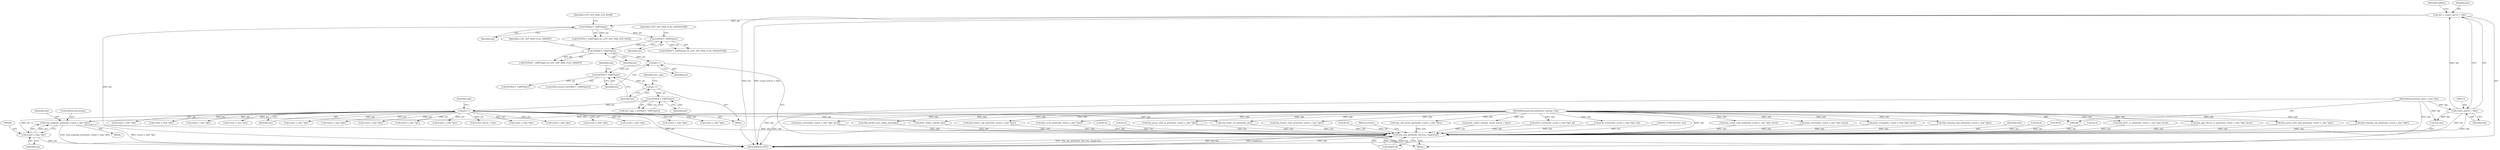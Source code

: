 digraph "1_tcpdump_cc4a7391c616be7a64ed65742ef9ed3f106eb165_0@del" {
"1000259" [label="(Call,l2tp_msgtype_print(ndo, (const u_char *)ptr))"];
"1000109" [label="(MethodParameterIn,netdissect_options *ndo)"];
"1000261" [label="(Call,(const u_char *)ptr)"];
"1000231" [label="(Call,ptr++)"];
"1000229" [label="(Call,EXTRACT_16BITS(ptr))"];
"1000225" [label="(Call,ptr++)"];
"1000186" [label="(Call,EXTRACT_16BITS(ptr))"];
"1000183" [label="(Call,ptr++)"];
"1000172" [label="(Call,EXTRACT_16BITS(ptr))"];
"1000162" [label="(Call,EXTRACT_16BITS(ptr))"];
"1000141" [label="(Call,EXTRACT_16BITS(ptr))"];
"1000115" [label="(Call,*ptr = (const uint16_t *)dat)"];
"1000117" [label="(Call,(const uint16_t *)dat)"];
"1000110" [label="(MethodParameterIn,const u_char *dat)"];
"1000436" [label="(Call,l2tp_avp_print(ndo, dat+len, length-len))"];
"1000405" [label="(Call,l2tp_call_errors_print(ndo, (const u_char *)ptr))"];
"1000276" [label="(Call,l2tp_proto_ver_print(ndo, ptr))"];
"1000123" [label="(Identifier,hidden)"];
"1000366" [label="(Call,print_32bits_val(ndo, (const uint32_t *)ptr))"];
"1000231" [label="(Call,ptr++)"];
"1000119" [label="(Identifier,dat)"];
"1000335" [label="(Call,(const u_char *)ptr)"];
"1000171" [label="(Call,EXTRACT_16BITS(ptr) & L2TP_AVP_HDR_FLAG_HIDDEN)"];
"1000140" [label="(Call,EXTRACT_16BITS(ptr) & L2TP_AVP_HDR_LEN_MASK)"];
"1000260" [label="(Identifier,ndo)"];
"1000264" [label="(ControlStructure,break;)"];
"1000295" [label="(Call,print_octets(ndo, (const u_char *)ptr, 8))"];
"1000224" [label="(Block,)"];
"1000338" [label="(Call,len-6)"];
"1000353" [label="(Call,print_octets(ndo, (const u_char *)ptr, 16))"];
"1000143" [label="(Identifier,L2TP_AVP_HDR_LEN_MASK)"];
"1000185" [label="(ControlStructure,if (EXTRACT_16BITS(ptr)))"];
"1000183" [label="(Call,ptr++)"];
"1000187" [label="(Identifier,ptr)"];
"1000441" [label="(Call,length-len)"];
"1000229" [label="(Call,EXTRACT_16BITS(ptr))"];
"1000438" [label="(Call,dat+len)"];
"1000109" [label="(MethodParameterIn,netdissect_options *ndo)"];
"1000225" [label="(Call,ptr++)"];
"1000112" [label="(Block,)"];
"1000266" [label="(Call,l2tp_result_code_print(ndo, (const u_char *)ptr, len-6))"];
"1000333" [label="(Call,print_octets(ndo, (const u_char *)ptr, len-6))"];
"1000317" [label="(Call,print_string(ndo, (const u_char *)ptr, len-6))"];
"1000426" [label="(Call,len-6)"];
"1000162" [label="(Call,EXTRACT_16BITS(ptr))"];
"1000407" [label="(Call,(const u_char *)ptr)"];
"1000380" [label="(Call,l2tp_framing_type_print(ndo, (const u_char *)ptr))"];
"1000319" [label="(Call,(const u_char *)ptr)"];
"1000226" [label="(Identifier,ptr)"];
"1000184" [label="(Identifier,ptr)"];
"1000306" [label="(Call,print_16bits_val(ndo, ptr))"];
"1000261" [label="(Call,(const u_char *)ptr)"];
"1000343" [label="(Call,l2tp_q931_cc_print(ndo, (const u_char *)ptr, len-6))"];
"1000421" [label="(Call,l2tp_ppp_discon_cc_print(ndo, (const u_char *)ptr, len-6))"];
"1000232" [label="(Identifier,ptr)"];
"1000297" [label="(Call,(const u_char *)ptr)"];
"1000116" [label="(Identifier,ptr)"];
"1000141" [label="(Call,EXTRACT_16BITS(ptr))"];
"1000142" [label="(Identifier,ptr)"];
"1000194" [label="(Call,EXTRACT_16BITS(ptr))"];
"1000271" [label="(Call,len-6)"];
"1000444" [label="(Return,return;)"];
"1000391" [label="(Call,l2tp_proxy_auth_type_print(ndo, (const u_char *)ptr))"];
"1000281" [label="(Call,l2tp_framing_cap_print(ndo, (const u_char *)ptr))"];
"1000211" [label="(Call,print_octets(ndo, (const u_char *)ptr, len-6))"];
"1000173" [label="(Identifier,ptr)"];
"1000259" [label="(Call,l2tp_msgtype_print(ndo, (const u_char *)ptr))"];
"1000110" [label="(MethodParameterIn,const u_char *dat)"];
"1000115" [label="(Call,*ptr = (const uint16_t *)dat)"];
"1000423" [label="(Call,(const u_char *)ptr)"];
"1000450" [label="(MethodReturn,RET)"];
"1000163" [label="(Identifier,ptr)"];
"1000387" [label="(Call,l2tp_packet_proc_delay_print(ndo))"];
"1000268" [label="(Call,(const u_char *)ptr)"];
"1000191" [label="(Identifier,ndo)"];
"1000288" [label="(Call,l2tp_bearer_cap_print(ndo, (const u_char *)ptr))"];
"1000345" [label="(Call,(const u_char *)ptr)"];
"1000156" [label="(Call,ND_TCHECK2(*ptr, len))"];
"1000382" [label="(Call,(const u_char *)ptr)"];
"1000368" [label="(Call,(const uint32_t *)ptr)"];
"1000412" [label="(Call,l2tp_accm_print(ndo, (const u_char *)ptr))"];
"1000398" [label="(Call,l2tp_proxy_auth_id_print(ndo, (const u_char *)ptr))"];
"1000414" [label="(Call,(const u_char *)ptr)"];
"1000393" [label="(Call,(const u_char *)ptr)"];
"1000174" [label="(Identifier,L2TP_AVP_HDR_FLAG_HIDDEN)"];
"1000437" [label="(Identifier,ndo)"];
"1000355" [label="(Call,(const u_char *)ptr)"];
"1000235" [label="(Identifier,ndo)"];
"1000375" [label="(Call,(const u_char *)ptr)"];
"1000227" [label="(Call,attr_type = EXTRACT_16BITS(ptr))"];
"1000436" [label="(Call,l2tp_avp_print(ndo, dat+len, length-len))"];
"1000283" [label="(Call,(const u_char *)ptr)"];
"1000230" [label="(Identifier,ptr)"];
"1000172" [label="(Call,EXTRACT_16BITS(ptr))"];
"1000348" [label="(Call,len-6)"];
"1000263" [label="(Identifier,ptr)"];
"1000322" [label="(Call,len-6)"];
"1000164" [label="(Identifier,L2TP_AVP_HDR_FLAG_MANDATORY)"];
"1000161" [label="(Call,EXTRACT_16BITS(ptr) & L2TP_AVP_HDR_FLAG_MANDATORY)"];
"1000400" [label="(Call,(const u_char *)ptr)"];
"1000373" [label="(Call,l2tp_bearer_type_print(ndo, (const u_char *)ptr))"];
"1000186" [label="(Call,EXTRACT_16BITS(ptr))"];
"1000290" [label="(Call,(const u_char *)ptr)"];
"1000228" [label="(Identifier,attr_type)"];
"1000257" [label="(Block,)"];
"1000216" [label="(Call,len-6)"];
"1000117" [label="(Call,(const uint16_t *)dat)"];
"1000259" -> "1000257"  [label="AST: "];
"1000259" -> "1000261"  [label="CFG: "];
"1000260" -> "1000259"  [label="AST: "];
"1000261" -> "1000259"  [label="AST: "];
"1000264" -> "1000259"  [label="CFG: "];
"1000259" -> "1000450"  [label="DDG: l2tp_msgtype_print(ndo, (const u_char *)ptr)"];
"1000259" -> "1000450"  [label="DDG: (const u_char *)ptr"];
"1000109" -> "1000259"  [label="DDG: ndo"];
"1000261" -> "1000259"  [label="DDG: ptr"];
"1000259" -> "1000436"  [label="DDG: ndo"];
"1000109" -> "1000108"  [label="AST: "];
"1000109" -> "1000450"  [label="DDG: ndo"];
"1000109" -> "1000211"  [label="DDG: ndo"];
"1000109" -> "1000266"  [label="DDG: ndo"];
"1000109" -> "1000276"  [label="DDG: ndo"];
"1000109" -> "1000281"  [label="DDG: ndo"];
"1000109" -> "1000288"  [label="DDG: ndo"];
"1000109" -> "1000295"  [label="DDG: ndo"];
"1000109" -> "1000306"  [label="DDG: ndo"];
"1000109" -> "1000317"  [label="DDG: ndo"];
"1000109" -> "1000333"  [label="DDG: ndo"];
"1000109" -> "1000343"  [label="DDG: ndo"];
"1000109" -> "1000353"  [label="DDG: ndo"];
"1000109" -> "1000366"  [label="DDG: ndo"];
"1000109" -> "1000373"  [label="DDG: ndo"];
"1000109" -> "1000380"  [label="DDG: ndo"];
"1000109" -> "1000387"  [label="DDG: ndo"];
"1000109" -> "1000391"  [label="DDG: ndo"];
"1000109" -> "1000398"  [label="DDG: ndo"];
"1000109" -> "1000405"  [label="DDG: ndo"];
"1000109" -> "1000412"  [label="DDG: ndo"];
"1000109" -> "1000421"  [label="DDG: ndo"];
"1000109" -> "1000436"  [label="DDG: ndo"];
"1000261" -> "1000263"  [label="CFG: "];
"1000262" -> "1000261"  [label="AST: "];
"1000263" -> "1000261"  [label="AST: "];
"1000261" -> "1000450"  [label="DDG: ptr"];
"1000231" -> "1000261"  [label="DDG: ptr"];
"1000231" -> "1000224"  [label="AST: "];
"1000231" -> "1000232"  [label="CFG: "];
"1000232" -> "1000231"  [label="AST: "];
"1000235" -> "1000231"  [label="CFG: "];
"1000231" -> "1000450"  [label="DDG: ptr"];
"1000229" -> "1000231"  [label="DDG: ptr"];
"1000231" -> "1000268"  [label="DDG: ptr"];
"1000231" -> "1000276"  [label="DDG: ptr"];
"1000231" -> "1000283"  [label="DDG: ptr"];
"1000231" -> "1000290"  [label="DDG: ptr"];
"1000231" -> "1000297"  [label="DDG: ptr"];
"1000231" -> "1000306"  [label="DDG: ptr"];
"1000231" -> "1000319"  [label="DDG: ptr"];
"1000231" -> "1000335"  [label="DDG: ptr"];
"1000231" -> "1000345"  [label="DDG: ptr"];
"1000231" -> "1000355"  [label="DDG: ptr"];
"1000231" -> "1000368"  [label="DDG: ptr"];
"1000231" -> "1000375"  [label="DDG: ptr"];
"1000231" -> "1000382"  [label="DDG: ptr"];
"1000231" -> "1000393"  [label="DDG: ptr"];
"1000231" -> "1000400"  [label="DDG: ptr"];
"1000231" -> "1000407"  [label="DDG: ptr"];
"1000231" -> "1000414"  [label="DDG: ptr"];
"1000231" -> "1000423"  [label="DDG: ptr"];
"1000229" -> "1000227"  [label="AST: "];
"1000229" -> "1000230"  [label="CFG: "];
"1000230" -> "1000229"  [label="AST: "];
"1000227" -> "1000229"  [label="CFG: "];
"1000229" -> "1000227"  [label="DDG: ptr"];
"1000225" -> "1000229"  [label="DDG: ptr"];
"1000225" -> "1000224"  [label="AST: "];
"1000225" -> "1000226"  [label="CFG: "];
"1000226" -> "1000225"  [label="AST: "];
"1000228" -> "1000225"  [label="CFG: "];
"1000186" -> "1000225"  [label="DDG: ptr"];
"1000186" -> "1000185"  [label="AST: "];
"1000186" -> "1000187"  [label="CFG: "];
"1000187" -> "1000186"  [label="AST: "];
"1000191" -> "1000186"  [label="CFG: "];
"1000226" -> "1000186"  [label="CFG: "];
"1000183" -> "1000186"  [label="DDG: ptr"];
"1000186" -> "1000194"  [label="DDG: ptr"];
"1000183" -> "1000112"  [label="AST: "];
"1000183" -> "1000184"  [label="CFG: "];
"1000184" -> "1000183"  [label="AST: "];
"1000187" -> "1000183"  [label="CFG: "];
"1000172" -> "1000183"  [label="DDG: ptr"];
"1000172" -> "1000171"  [label="AST: "];
"1000172" -> "1000173"  [label="CFG: "];
"1000173" -> "1000172"  [label="AST: "];
"1000174" -> "1000172"  [label="CFG: "];
"1000172" -> "1000171"  [label="DDG: ptr"];
"1000162" -> "1000172"  [label="DDG: ptr"];
"1000162" -> "1000161"  [label="AST: "];
"1000162" -> "1000163"  [label="CFG: "];
"1000163" -> "1000162"  [label="AST: "];
"1000164" -> "1000162"  [label="CFG: "];
"1000162" -> "1000161"  [label="DDG: ptr"];
"1000141" -> "1000162"  [label="DDG: ptr"];
"1000141" -> "1000140"  [label="AST: "];
"1000141" -> "1000142"  [label="CFG: "];
"1000142" -> "1000141"  [label="AST: "];
"1000143" -> "1000141"  [label="CFG: "];
"1000141" -> "1000450"  [label="DDG: ptr"];
"1000141" -> "1000140"  [label="DDG: ptr"];
"1000115" -> "1000141"  [label="DDG: ptr"];
"1000115" -> "1000112"  [label="AST: "];
"1000115" -> "1000117"  [label="CFG: "];
"1000116" -> "1000115"  [label="AST: "];
"1000117" -> "1000115"  [label="AST: "];
"1000123" -> "1000115"  [label="CFG: "];
"1000115" -> "1000450"  [label="DDG: (const uint16_t *)dat"];
"1000115" -> "1000450"  [label="DDG: ptr"];
"1000117" -> "1000115"  [label="DDG: dat"];
"1000117" -> "1000119"  [label="CFG: "];
"1000118" -> "1000117"  [label="AST: "];
"1000119" -> "1000117"  [label="AST: "];
"1000117" -> "1000450"  [label="DDG: dat"];
"1000110" -> "1000117"  [label="DDG: dat"];
"1000117" -> "1000436"  [label="DDG: dat"];
"1000117" -> "1000438"  [label="DDG: dat"];
"1000110" -> "1000108"  [label="AST: "];
"1000110" -> "1000450"  [label="DDG: dat"];
"1000110" -> "1000436"  [label="DDG: dat"];
"1000110" -> "1000438"  [label="DDG: dat"];
"1000436" -> "1000112"  [label="AST: "];
"1000436" -> "1000441"  [label="CFG: "];
"1000437" -> "1000436"  [label="AST: "];
"1000438" -> "1000436"  [label="AST: "];
"1000441" -> "1000436"  [label="AST: "];
"1000444" -> "1000436"  [label="CFG: "];
"1000436" -> "1000450"  [label="DDG: ndo"];
"1000436" -> "1000450"  [label="DDG: l2tp_avp_print(ndo, dat+len, length-len)"];
"1000436" -> "1000450"  [label="DDG: dat+len"];
"1000436" -> "1000450"  [label="DDG: length-len"];
"1000343" -> "1000436"  [label="DDG: ndo"];
"1000281" -> "1000436"  [label="DDG: ndo"];
"1000317" -> "1000436"  [label="DDG: ndo"];
"1000295" -> "1000436"  [label="DDG: ndo"];
"1000391" -> "1000436"  [label="DDG: ndo"];
"1000306" -> "1000436"  [label="DDG: ndo"];
"1000387" -> "1000436"  [label="DDG: ndo"];
"1000421" -> "1000436"  [label="DDG: ndo"];
"1000412" -> "1000436"  [label="DDG: ndo"];
"1000366" -> "1000436"  [label="DDG: ndo"];
"1000211" -> "1000436"  [label="DDG: ndo"];
"1000353" -> "1000436"  [label="DDG: ndo"];
"1000373" -> "1000436"  [label="DDG: ndo"];
"1000380" -> "1000436"  [label="DDG: ndo"];
"1000333" -> "1000436"  [label="DDG: ndo"];
"1000288" -> "1000436"  [label="DDG: ndo"];
"1000266" -> "1000436"  [label="DDG: ndo"];
"1000276" -> "1000436"  [label="DDG: ndo"];
"1000405" -> "1000436"  [label="DDG: ndo"];
"1000398" -> "1000436"  [label="DDG: ndo"];
"1000441" -> "1000436"  [label="DDG: length"];
"1000441" -> "1000436"  [label="DDG: len"];
"1000156" -> "1000436"  [label="DDG: len"];
"1000426" -> "1000436"  [label="DDG: len"];
"1000216" -> "1000436"  [label="DDG: len"];
"1000322" -> "1000436"  [label="DDG: len"];
"1000271" -> "1000436"  [label="DDG: len"];
"1000338" -> "1000436"  [label="DDG: len"];
"1000348" -> "1000436"  [label="DDG: len"];
}
